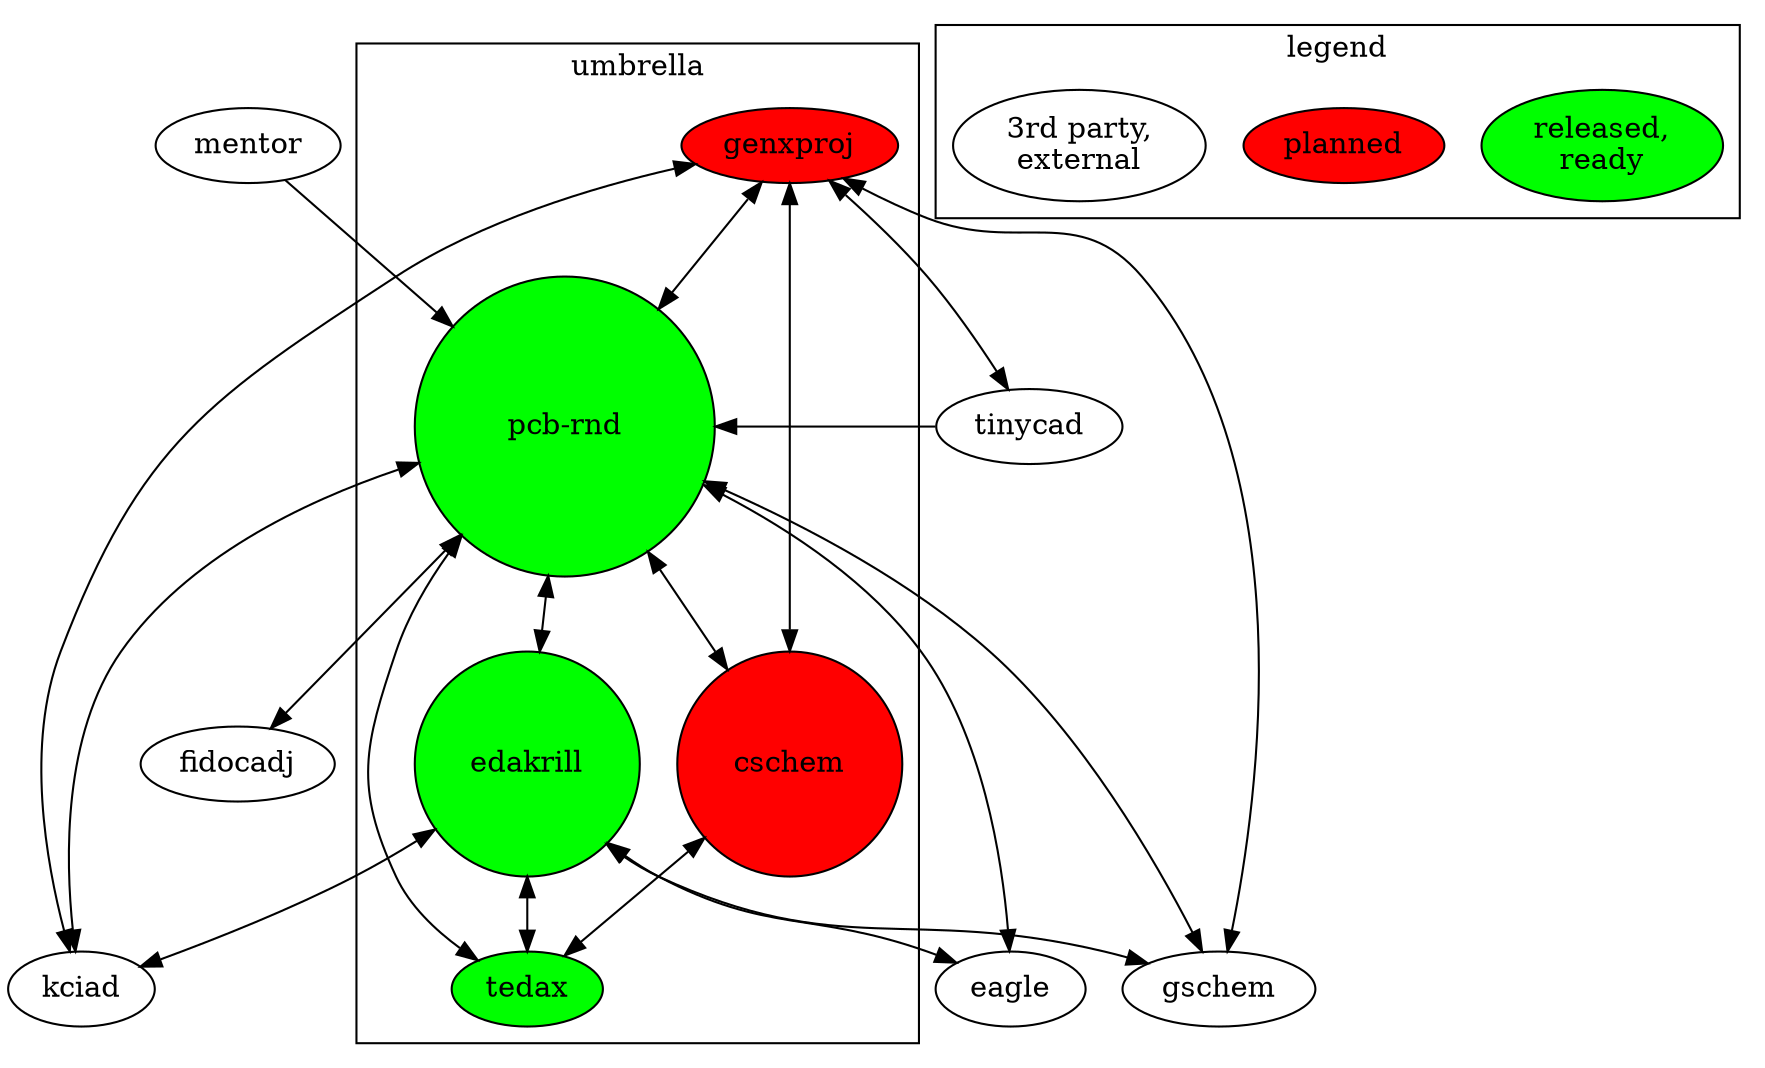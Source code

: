 digraph g {


	subgraph cluster_1 {
		label="umbrella"
		pcbrnd  [style=filled fillcolor=green label="pcb-rnd" height=2 width=2]
		edakrill [style=filled fillcolor=green height=1.5 width=1.5]
		tedax    [style=filled fillcolor=green]
		cschem   [style=filled fillcolor=red height=1.5 width=1.5]
		genxproj [style=filled fillcolor=red]
	}

	subgraph cluster_2 {
		label="legend"
		l1  [style=filled fillcolor=green label="released,\nready"]
		l2  [style=filled fillcolor=red label="planned"]
		l3  [label="3rd party,\nexternal"]
	}


	pcbrnd -> edakrill [dir=both weigth=10]
	pcbrnd -> cschem [dir=both weigth=10]
	pcbrnd -> tedax [dir=both weigth=10]
	genxproj -> pcbrnd [dir=both]
	genxproj -> cschem [dir=both]
	cschem -> tedax [dir=both weigth=10]

	edakrill -> tedax [dir=both]


	pcbrnd -> kciad [dir=both]
	genxproj -> kciad [dir=both]
	edakrill -> kciad [dir=both]

	pcbrnd -> gschem [dir=both]
	genxproj -> gschem [dir=both]
	edakrill -> gschem [dir=both]

	pcbrnd -> eagle [dir=both]
	edakrill -> eagle [dir=both]

	tinycad -> pcbrnd
	genxproj -> tinycad [dir=both]

	mentor -> pcbrnd
	pcbrnd -> fidocadj [dir=both]

}
